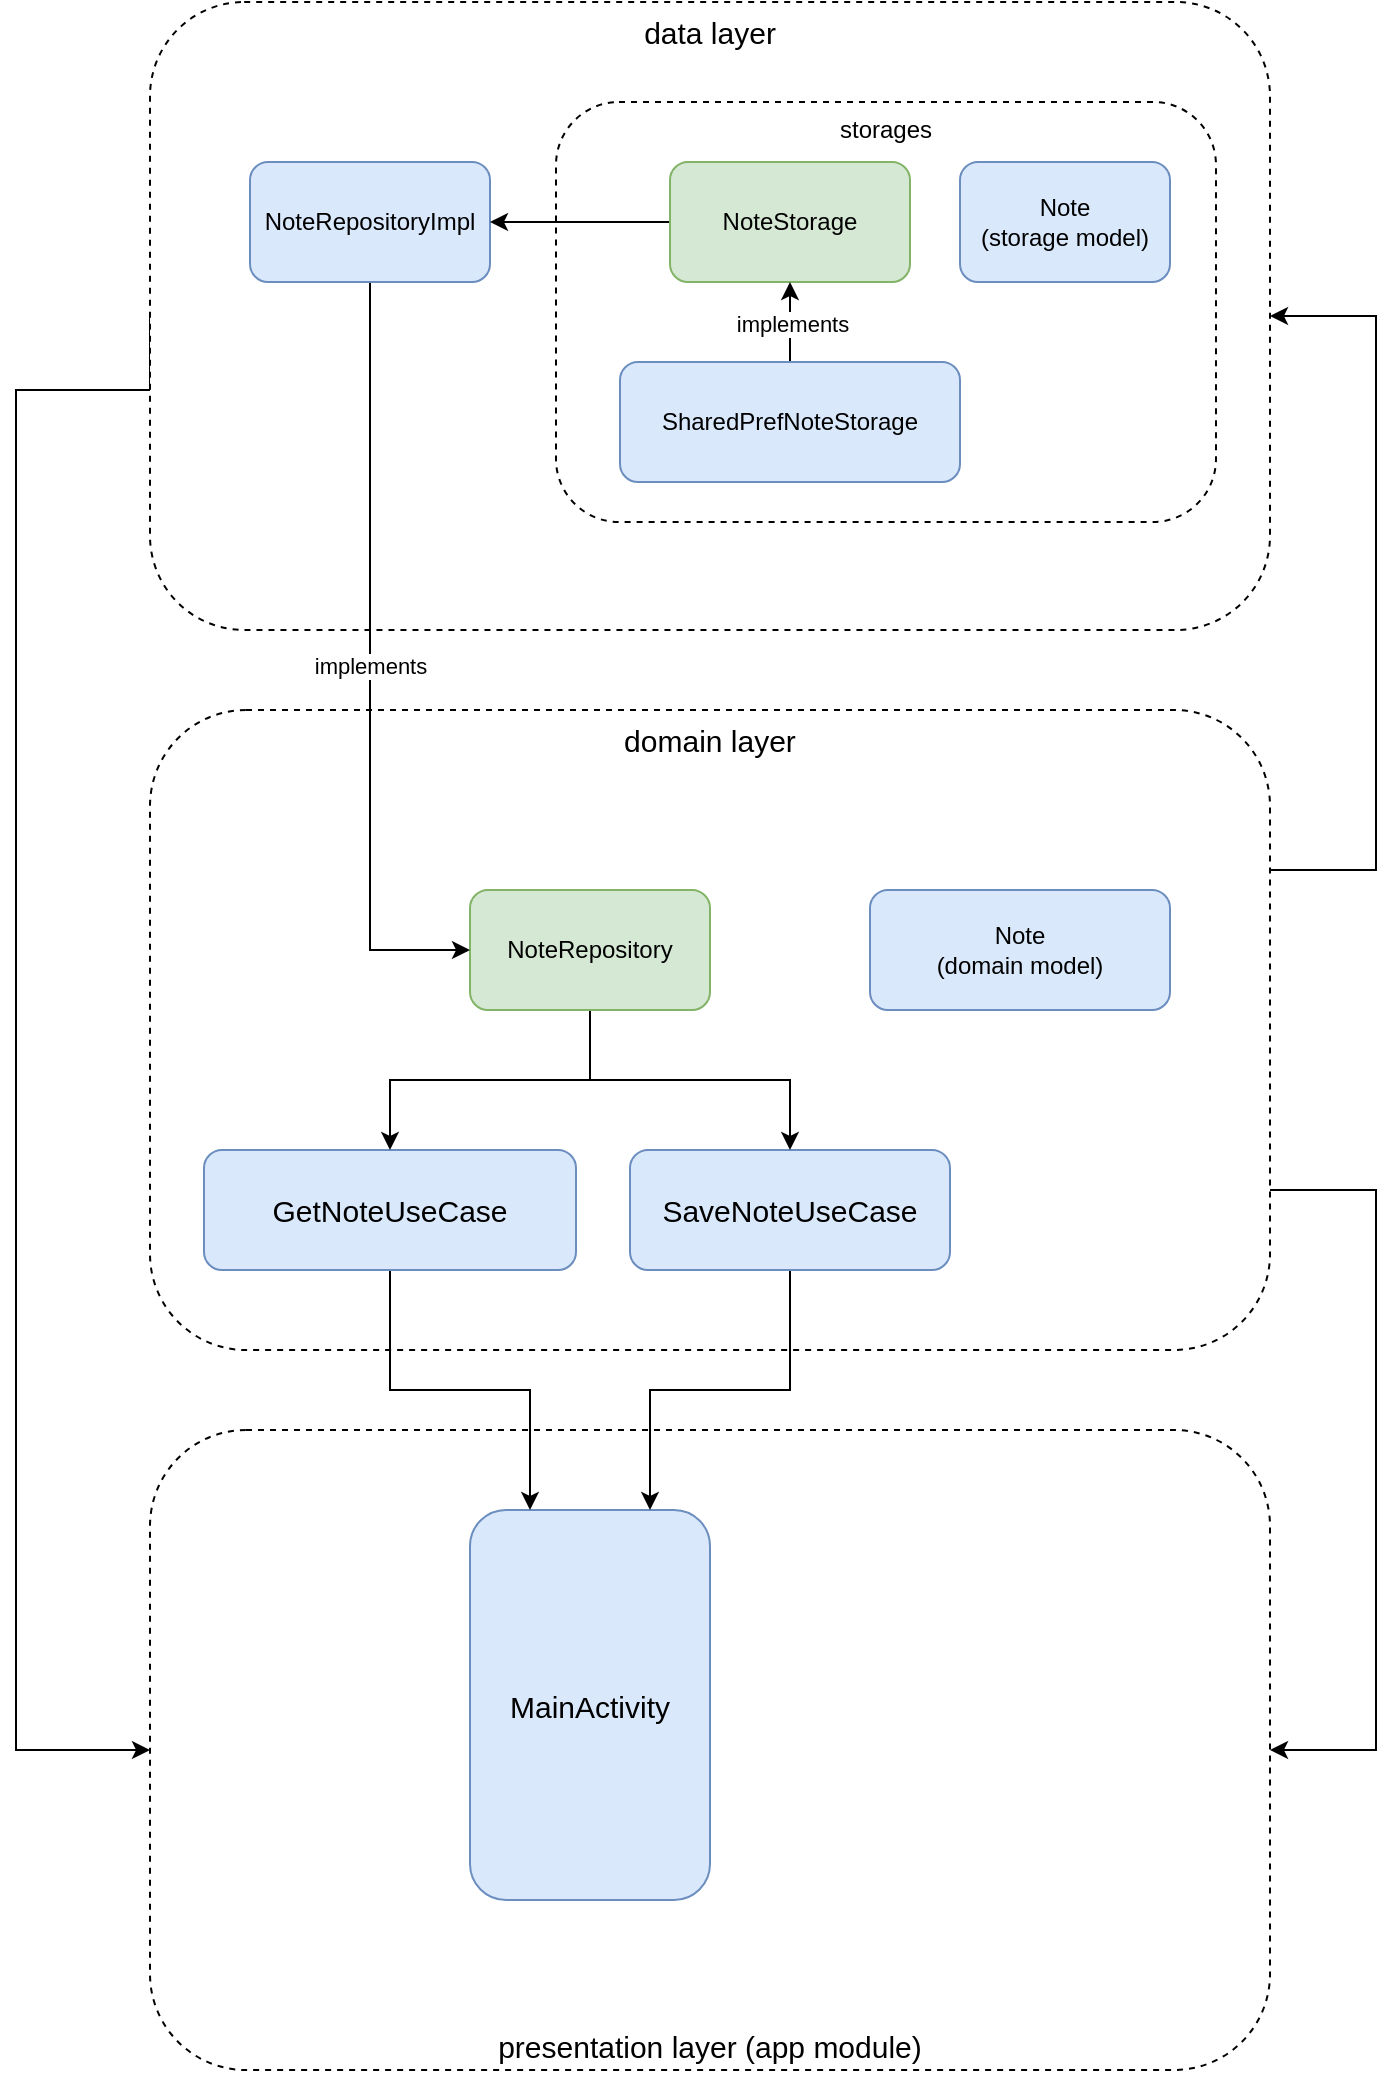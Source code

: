 <mxfile version="20.2.3" type="device"><diagram id="C5RBs43oDa-KdzZeNtuy" name="Page-1"><mxGraphModel dx="1773" dy="672" grid="1" gridSize="10" guides="1" tooltips="1" connect="1" arrows="1" fold="1" page="1" pageScale="1" pageWidth="827" pageHeight="1169" math="0" shadow="0"><root><mxCell id="WIyWlLk6GJQsqaUBKTNV-0"/><mxCell id="WIyWlLk6GJQsqaUBKTNV-1" parent="WIyWlLk6GJQsqaUBKTNV-0"/><mxCell id="vnj55v6ReMXGWEJXNiac-30" style="edgeStyle=orthogonalEdgeStyle;rounded=0;orthogonalLoop=1;jettySize=auto;html=1;exitX=0;exitY=0.5;exitDx=0;exitDy=0;entryX=0;entryY=0.5;entryDx=0;entryDy=0;fontSize=15;" parent="WIyWlLk6GJQsqaUBKTNV-1" source="vnj55v6ReMXGWEJXNiac-8" target="vnj55v6ReMXGWEJXNiac-11" edge="1"><mxGeometry relative="1" as="geometry"><Array as="points"><mxPoint x="-760" y="224"/><mxPoint x="-760" y="904"/></Array></mxGeometry></mxCell><mxCell id="vnj55v6ReMXGWEJXNiac-8" value="data layer" style="rounded=1;whiteSpace=wrap;html=1;verticalAlign=top;fontSize=15;dashed=1;" parent="WIyWlLk6GJQsqaUBKTNV-1" vertex="1"><mxGeometry x="-693" y="30" width="560" height="314" as="geometry"/></mxCell><mxCell id="vnj55v6ReMXGWEJXNiac-32" style="edgeStyle=orthogonalEdgeStyle;rounded=0;orthogonalLoop=1;jettySize=auto;html=1;entryX=1;entryY=0.5;entryDx=0;entryDy=0;fontSize=15;exitX=1;exitY=0.75;exitDx=0;exitDy=0;" parent="WIyWlLk6GJQsqaUBKTNV-1" source="vnj55v6ReMXGWEJXNiac-9" target="vnj55v6ReMXGWEJXNiac-11" edge="1"><mxGeometry relative="1" as="geometry"><mxPoint x="-120" y="580" as="sourcePoint"/><Array as="points"><mxPoint x="-80" y="624"/><mxPoint x="-80" y="904"/></Array></mxGeometry></mxCell><mxCell id="vnj55v6ReMXGWEJXNiac-33" style="edgeStyle=orthogonalEdgeStyle;rounded=0;orthogonalLoop=1;jettySize=auto;html=1;exitX=1;exitY=0.25;exitDx=0;exitDy=0;entryX=1;entryY=0.5;entryDx=0;entryDy=0;fontSize=15;" parent="WIyWlLk6GJQsqaUBKTNV-1" source="vnj55v6ReMXGWEJXNiac-9" target="vnj55v6ReMXGWEJXNiac-8" edge="1"><mxGeometry relative="1" as="geometry"><Array as="points"><mxPoint x="-80" y="464"/><mxPoint x="-80" y="187"/></Array></mxGeometry></mxCell><mxCell id="vnj55v6ReMXGWEJXNiac-9" value="domain layer" style="rounded=1;whiteSpace=wrap;html=1;verticalAlign=top;fontSize=15;dashed=1;" parent="WIyWlLk6GJQsqaUBKTNV-1" vertex="1"><mxGeometry x="-693" y="384" width="560" height="320" as="geometry"/></mxCell><mxCell id="vnj55v6ReMXGWEJXNiac-11" value="presentation layer (app module)" style="rounded=1;whiteSpace=wrap;html=1;verticalAlign=bottom;fontSize=15;dashed=1;" parent="WIyWlLk6GJQsqaUBKTNV-1" vertex="1"><mxGeometry x="-693" y="744" width="560" height="320" as="geometry"/></mxCell><mxCell id="vnj55v6ReMXGWEJXNiac-13" value="MainActivity" style="rounded=1;whiteSpace=wrap;html=1;fontSize=15;fillColor=#dae8fc;strokeColor=#6c8ebf;" parent="WIyWlLk6GJQsqaUBKTNV-1" vertex="1"><mxGeometry x="-533" y="784" width="120" height="195" as="geometry"/></mxCell><mxCell id="vnj55v6ReMXGWEJXNiac-14" value="Note&lt;br style=&quot;font-size: 12px;&quot;&gt;(domain model)" style="rounded=1;whiteSpace=wrap;html=1;fontSize=12;fillColor=#dae8fc;strokeColor=#6c8ebf;" parent="WIyWlLk6GJQsqaUBKTNV-1" vertex="1"><mxGeometry x="-333" y="474" width="150" height="60" as="geometry"/></mxCell><mxCell id="vnj55v6ReMXGWEJXNiac-21" style="edgeStyle=orthogonalEdgeStyle;rounded=0;orthogonalLoop=1;jettySize=auto;html=1;exitX=0.5;exitY=1;exitDx=0;exitDy=0;entryX=0.25;entryY=0;entryDx=0;entryDy=0;fontSize=15;" parent="WIyWlLk6GJQsqaUBKTNV-1" source="vnj55v6ReMXGWEJXNiac-15" target="vnj55v6ReMXGWEJXNiac-13" edge="1"><mxGeometry relative="1" as="geometry"/></mxCell><mxCell id="vnj55v6ReMXGWEJXNiac-15" value="GetNoteUseCase" style="rounded=1;whiteSpace=wrap;html=1;fontSize=15;fillColor=#dae8fc;strokeColor=#6c8ebf;" parent="WIyWlLk6GJQsqaUBKTNV-1" vertex="1"><mxGeometry x="-666" y="604" width="186" height="60" as="geometry"/></mxCell><mxCell id="vnj55v6ReMXGWEJXNiac-22" style="edgeStyle=orthogonalEdgeStyle;rounded=0;orthogonalLoop=1;jettySize=auto;html=1;exitX=0.5;exitY=1;exitDx=0;exitDy=0;entryX=0.75;entryY=0;entryDx=0;entryDy=0;fontSize=15;" parent="WIyWlLk6GJQsqaUBKTNV-1" source="vnj55v6ReMXGWEJXNiac-16" target="vnj55v6ReMXGWEJXNiac-13" edge="1"><mxGeometry relative="1" as="geometry"/></mxCell><mxCell id="vnj55v6ReMXGWEJXNiac-16" value="SaveNoteUseCase" style="rounded=1;whiteSpace=wrap;html=1;fontSize=15;fillColor=#dae8fc;strokeColor=#6c8ebf;" parent="WIyWlLk6GJQsqaUBKTNV-1" vertex="1"><mxGeometry x="-453" y="604" width="160" height="60" as="geometry"/></mxCell><mxCell id="vnj55v6ReMXGWEJXNiac-27" style="edgeStyle=orthogonalEdgeStyle;rounded=0;orthogonalLoop=1;jettySize=auto;html=1;exitX=0.5;exitY=1;exitDx=0;exitDy=0;entryX=0.5;entryY=0;entryDx=0;entryDy=0;fontSize=15;" parent="WIyWlLk6GJQsqaUBKTNV-1" source="vnj55v6ReMXGWEJXNiac-24" target="vnj55v6ReMXGWEJXNiac-15" edge="1"><mxGeometry relative="1" as="geometry"/></mxCell><mxCell id="vnj55v6ReMXGWEJXNiac-28" style="edgeStyle=orthogonalEdgeStyle;rounded=0;orthogonalLoop=1;jettySize=auto;html=1;exitX=0.5;exitY=1;exitDx=0;exitDy=0;entryX=0.5;entryY=0;entryDx=0;entryDy=0;fontSize=15;" parent="WIyWlLk6GJQsqaUBKTNV-1" source="vnj55v6ReMXGWEJXNiac-24" target="vnj55v6ReMXGWEJXNiac-16" edge="1"><mxGeometry relative="1" as="geometry"/></mxCell><mxCell id="vnj55v6ReMXGWEJXNiac-24" value="NoteRepository" style="rounded=1;whiteSpace=wrap;html=1;fillColor=#d5e8d4;strokeColor=#82b366;" parent="WIyWlLk6GJQsqaUBKTNV-1" vertex="1"><mxGeometry x="-533" y="474" width="120" height="60" as="geometry"/></mxCell><mxCell id="s_BeRykuZFocmq_BEXav-7" value="implements" style="edgeStyle=orthogonalEdgeStyle;rounded=0;orthogonalLoop=1;jettySize=auto;html=1;exitX=0.5;exitY=1;exitDx=0;exitDy=0;entryX=0;entryY=0.5;entryDx=0;entryDy=0;" parent="WIyWlLk6GJQsqaUBKTNV-1" source="vnj55v6ReMXGWEJXNiac-29" target="vnj55v6ReMXGWEJXNiac-24" edge="1"><mxGeometry relative="1" as="geometry"/></mxCell><mxCell id="vnj55v6ReMXGWEJXNiac-29" value="NoteRepositoryImpl" style="rounded=1;whiteSpace=wrap;html=1;fillColor=#dae8fc;strokeColor=#6c8ebf;" parent="WIyWlLk6GJQsqaUBKTNV-1" vertex="1"><mxGeometry x="-643" y="110" width="120" height="60" as="geometry"/></mxCell><mxCell id="s_BeRykuZFocmq_BEXav-6" value="storages" style="rounded=1;whiteSpace=wrap;html=1;dashed=1;verticalAlign=top;" parent="WIyWlLk6GJQsqaUBKTNV-1" vertex="1"><mxGeometry x="-490" y="80" width="330" height="210" as="geometry"/></mxCell><mxCell id="s_BeRykuZFocmq_BEXav-3" style="edgeStyle=orthogonalEdgeStyle;rounded=0;orthogonalLoop=1;jettySize=auto;html=1;" parent="WIyWlLk6GJQsqaUBKTNV-1" source="s_BeRykuZFocmq_BEXav-0" target="vnj55v6ReMXGWEJXNiac-29" edge="1"><mxGeometry relative="1" as="geometry"/></mxCell><mxCell id="s_BeRykuZFocmq_BEXav-0" value="NoteStorage" style="rounded=1;whiteSpace=wrap;html=1;fillColor=#d5e8d4;strokeColor=#82b366;" parent="WIyWlLk6GJQsqaUBKTNV-1" vertex="1"><mxGeometry x="-433" y="110" width="120" height="60" as="geometry"/></mxCell><mxCell id="s_BeRykuZFocmq_BEXav-4" style="edgeStyle=orthogonalEdgeStyle;rounded=0;orthogonalLoop=1;jettySize=auto;html=1;" parent="WIyWlLk6GJQsqaUBKTNV-1" source="s_BeRykuZFocmq_BEXav-1" target="s_BeRykuZFocmq_BEXav-0" edge="1"><mxGeometry relative="1" as="geometry"/></mxCell><mxCell id="s_BeRykuZFocmq_BEXav-10" value="implements" style="edgeLabel;html=1;align=center;verticalAlign=middle;resizable=0;points=[];" parent="s_BeRykuZFocmq_BEXav-4" vertex="1" connectable="0"><mxGeometry x="-0.052" y="-1" relative="1" as="geometry"><mxPoint as="offset"/></mxGeometry></mxCell><mxCell id="s_BeRykuZFocmq_BEXav-1" value="SharedPrefNoteStorage" style="rounded=1;whiteSpace=wrap;html=1;fillColor=#dae8fc;strokeColor=#6c8ebf;" parent="WIyWlLk6GJQsqaUBKTNV-1" vertex="1"><mxGeometry x="-458" y="210" width="170" height="60" as="geometry"/></mxCell><mxCell id="s_BeRykuZFocmq_BEXav-11" value="Note&lt;br style=&quot;font-size: 12px;&quot;&gt;(storage model)" style="rounded=1;whiteSpace=wrap;html=1;fontSize=12;fillColor=#dae8fc;strokeColor=#6c8ebf;" parent="WIyWlLk6GJQsqaUBKTNV-1" vertex="1"><mxGeometry x="-288" y="110" width="105" height="60" as="geometry"/></mxCell></root></mxGraphModel></diagram></mxfile>